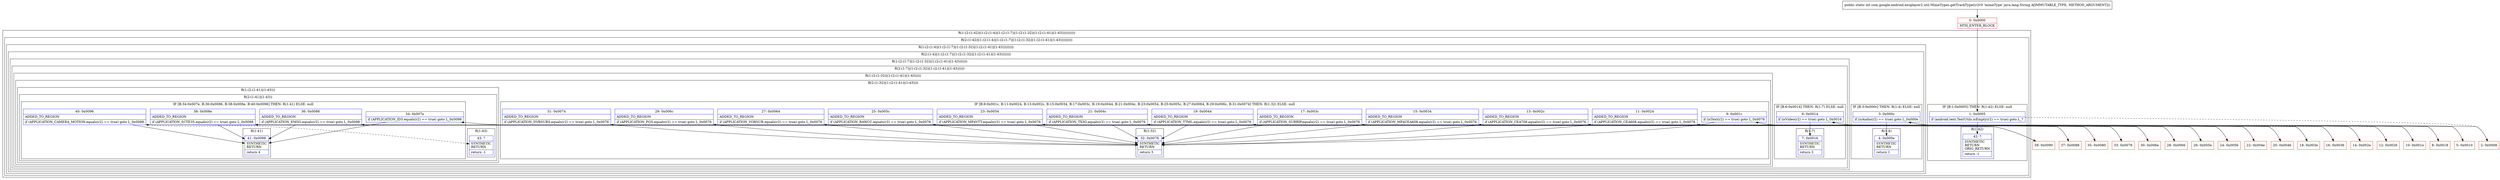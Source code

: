 digraph "CFG forcom.google.android.exoplayer2.util.MimeTypes.getTrackType(Ljava\/lang\/String;)I" {
subgraph cluster_Region_1738179138 {
label = "R(1:(2:(1:42)|(1:(2:(1:4)|(1:(2:(1:7)|(1:(2:(1:32)|(1:(2:(1:41)|(1:43)))))))))))";
node [shape=record,color=blue];
subgraph cluster_Region_961832703 {
label = "R(2:(1:42)|(1:(2:(1:4)|(1:(2:(1:7)|(1:(2:(1:32)|(1:(2:(1:41)|(1:43))))))))))";
node [shape=record,color=blue];
subgraph cluster_IfRegion_2121167164 {
label = "IF [B:1:0x0005] THEN: R(1:42) ELSE: null";
node [shape=record,color=blue];
Node_1 [shape=record,label="{1\:\ 0x0005|if (android.text.TextUtils.isEmpty(r2) == true) goto L_?\l}"];
subgraph cluster_Region_2024257145 {
label = "R(1:42)";
node [shape=record,color=blue];
Node_42 [shape=record,label="{42\:\ ?|SYNTHETIC\lRETURN\lORIG_RETURN\l|return \-1\l}"];
}
}
subgraph cluster_Region_1268560829 {
label = "R(1:(2:(1:4)|(1:(2:(1:7)|(1:(2:(1:32)|(1:(2:(1:41)|(1:43)))))))))";
node [shape=record,color=blue];
subgraph cluster_Region_1373980591 {
label = "R(2:(1:4)|(1:(2:(1:7)|(1:(2:(1:32)|(1:(2:(1:41)|(1:43))))))))";
node [shape=record,color=blue];
subgraph cluster_IfRegion_1544502078 {
label = "IF [B:3:0x000c] THEN: R(1:4) ELSE: null";
node [shape=record,color=blue];
Node_3 [shape=record,label="{3\:\ 0x000c|if (isAudio(r2) == true) goto L_0x000e\l}"];
subgraph cluster_Region_434002616 {
label = "R(1:4)";
node [shape=record,color=blue];
Node_4 [shape=record,label="{4\:\ 0x000e|SYNTHETIC\lRETURN\l|return 1\l}"];
}
}
subgraph cluster_Region_930157413 {
label = "R(1:(2:(1:7)|(1:(2:(1:32)|(1:(2:(1:41)|(1:43)))))))";
node [shape=record,color=blue];
subgraph cluster_Region_1288892955 {
label = "R(2:(1:7)|(1:(2:(1:32)|(1:(2:(1:41)|(1:43))))))";
node [shape=record,color=blue];
subgraph cluster_IfRegion_1763829364 {
label = "IF [B:6:0x0014] THEN: R(1:7) ELSE: null";
node [shape=record,color=blue];
Node_6 [shape=record,label="{6\:\ 0x0014|if (isVideo(r2) == true) goto L_0x0016\l}"];
subgraph cluster_Region_37845618 {
label = "R(1:7)";
node [shape=record,color=blue];
Node_7 [shape=record,label="{7\:\ 0x0016|SYNTHETIC\lRETURN\l|return 2\l}"];
}
}
subgraph cluster_Region_1024764772 {
label = "R(1:(2:(1:32)|(1:(2:(1:41)|(1:43)))))";
node [shape=record,color=blue];
subgraph cluster_Region_1720571127 {
label = "R(2:(1:32)|(1:(2:(1:41)|(1:43))))";
node [shape=record,color=blue];
subgraph cluster_IfRegion_16354324 {
label = "IF [B:9:0x001c, B:11:0x0024, B:13:0x002c, B:15:0x0034, B:17:0x003c, B:19:0x0044, B:21:0x004c, B:23:0x0054, B:25:0x005c, B:27:0x0064, B:29:0x006c, B:31:0x0074] THEN: R(1:32) ELSE: null";
node [shape=record,color=blue];
Node_9 [shape=record,label="{9\:\ 0x001c|if (isText(r2) == true) goto L_0x0076\l}"];
Node_11 [shape=record,label="{11\:\ 0x0024|ADDED_TO_REGION\l|if (APPLICATION_CEA608.equals(r2) == true) goto L_0x0076\l}"];
Node_13 [shape=record,label="{13\:\ 0x002c|ADDED_TO_REGION\l|if (APPLICATION_CEA708.equals(r2) == true) goto L_0x0076\l}"];
Node_15 [shape=record,label="{15\:\ 0x0034|ADDED_TO_REGION\l|if (APPLICATION_MP4CEA608.equals(r2) == true) goto L_0x0076\l}"];
Node_17 [shape=record,label="{17\:\ 0x003c|ADDED_TO_REGION\l|if (APPLICATION_SUBRIP.equals(r2) == true) goto L_0x0076\l}"];
Node_19 [shape=record,label="{19\:\ 0x0044|ADDED_TO_REGION\l|if (APPLICATION_TTML.equals(r2) == true) goto L_0x0076\l}"];
Node_21 [shape=record,label="{21\:\ 0x004c|ADDED_TO_REGION\l|if (APPLICATION_TX3G.equals(r2) == true) goto L_0x0076\l}"];
Node_23 [shape=record,label="{23\:\ 0x0054|ADDED_TO_REGION\l|if (APPLICATION_MP4VTT.equals(r2) == true) goto L_0x0076\l}"];
Node_25 [shape=record,label="{25\:\ 0x005c|ADDED_TO_REGION\l|if (APPLICATION_RAWCC.equals(r2) == true) goto L_0x0076\l}"];
Node_27 [shape=record,label="{27\:\ 0x0064|ADDED_TO_REGION\l|if (APPLICATION_VOBSUB.equals(r2) == true) goto L_0x0076\l}"];
Node_29 [shape=record,label="{29\:\ 0x006c|ADDED_TO_REGION\l|if (APPLICATION_PGS.equals(r2) == true) goto L_0x0076\l}"];
Node_31 [shape=record,label="{31\:\ 0x0074|ADDED_TO_REGION\l|if (APPLICATION_DVBSUBS.equals(r2) == true) goto L_0x0076\l}"];
subgraph cluster_Region_157480083 {
label = "R(1:32)";
node [shape=record,color=blue];
Node_32 [shape=record,label="{32\:\ 0x0076|SYNTHETIC\lRETURN\l|return 3\l}"];
}
}
subgraph cluster_Region_288698704 {
label = "R(1:(2:(1:41)|(1:43)))";
node [shape=record,color=blue];
subgraph cluster_Region_420967917 {
label = "R(2:(1:41)|(1:43))";
node [shape=record,color=blue];
subgraph cluster_IfRegion_1430438903 {
label = "IF [B:34:0x007e, B:36:0x0086, B:38:0x008e, B:40:0x0096] THEN: R(1:41) ELSE: null";
node [shape=record,color=blue];
Node_34 [shape=record,label="{34\:\ 0x007e|if (APPLICATION_ID3.equals(r2) == true) goto L_0x0098\l}"];
Node_36 [shape=record,label="{36\:\ 0x0086|ADDED_TO_REGION\l|if (APPLICATION_EMSG.equals(r2) == true) goto L_0x0098\l}"];
Node_38 [shape=record,label="{38\:\ 0x008e|ADDED_TO_REGION\l|if (APPLICATION_SCTE35.equals(r2) == true) goto L_0x0098\l}"];
Node_40 [shape=record,label="{40\:\ 0x0096|ADDED_TO_REGION\l|if (APPLICATION_CAMERA_MOTION.equals(r2) == true) goto L_0x0098\l}"];
subgraph cluster_Region_1268413344 {
label = "R(1:41)";
node [shape=record,color=blue];
Node_41 [shape=record,label="{41\:\ 0x0098|SYNTHETIC\lRETURN\l|return 4\l}"];
}
}
subgraph cluster_Region_1939694642 {
label = "R(1:43)";
node [shape=record,color=blue];
Node_43 [shape=record,label="{43\:\ ?|SYNTHETIC\lRETURN\l|return \-1\l}"];
}
}
}
}
}
}
}
}
}
}
}
Node_0 [shape=record,color=red,label="{0\:\ 0x0000|MTH_ENTER_BLOCK\l}"];
Node_2 [shape=record,color=red,label="{2\:\ 0x0008}"];
Node_5 [shape=record,color=red,label="{5\:\ 0x0010}"];
Node_8 [shape=record,color=red,label="{8\:\ 0x0018}"];
Node_10 [shape=record,color=red,label="{10\:\ 0x001e}"];
Node_12 [shape=record,color=red,label="{12\:\ 0x0026}"];
Node_14 [shape=record,color=red,label="{14\:\ 0x002e}"];
Node_16 [shape=record,color=red,label="{16\:\ 0x0036}"];
Node_18 [shape=record,color=red,label="{18\:\ 0x003e}"];
Node_20 [shape=record,color=red,label="{20\:\ 0x0046}"];
Node_22 [shape=record,color=red,label="{22\:\ 0x004e}"];
Node_24 [shape=record,color=red,label="{24\:\ 0x0056}"];
Node_26 [shape=record,color=red,label="{26\:\ 0x005e}"];
Node_28 [shape=record,color=red,label="{28\:\ 0x0066}"];
Node_30 [shape=record,color=red,label="{30\:\ 0x006e}"];
Node_33 [shape=record,color=red,label="{33\:\ 0x0078}"];
Node_35 [shape=record,color=red,label="{35\:\ 0x0080}"];
Node_37 [shape=record,color=red,label="{37\:\ 0x0088}"];
Node_39 [shape=record,color=red,label="{39\:\ 0x0090}"];
MethodNode[shape=record,label="{public static int com.google.android.exoplayer2.util.MimeTypes.getTrackType((r2v0 'mimeType' java.lang.String A[IMMUTABLE_TYPE, METHOD_ARGUMENT])) }"];
MethodNode -> Node_0;
Node_1 -> Node_2[style=dashed];
Node_1 -> Node_42;
Node_3 -> Node_4;
Node_3 -> Node_5[style=dashed];
Node_6 -> Node_7;
Node_6 -> Node_8[style=dashed];
Node_9 -> Node_10[style=dashed];
Node_9 -> Node_32;
Node_11 -> Node_12[style=dashed];
Node_11 -> Node_32;
Node_13 -> Node_14[style=dashed];
Node_13 -> Node_32;
Node_15 -> Node_16[style=dashed];
Node_15 -> Node_32;
Node_17 -> Node_18[style=dashed];
Node_17 -> Node_32;
Node_19 -> Node_20[style=dashed];
Node_19 -> Node_32;
Node_21 -> Node_22[style=dashed];
Node_21 -> Node_32;
Node_23 -> Node_24[style=dashed];
Node_23 -> Node_32;
Node_25 -> Node_26[style=dashed];
Node_25 -> Node_32;
Node_27 -> Node_28[style=dashed];
Node_27 -> Node_32;
Node_29 -> Node_30[style=dashed];
Node_29 -> Node_32;
Node_31 -> Node_32;
Node_31 -> Node_33[style=dashed];
Node_34 -> Node_35[style=dashed];
Node_34 -> Node_41;
Node_36 -> Node_37[style=dashed];
Node_36 -> Node_41;
Node_38 -> Node_39[style=dashed];
Node_38 -> Node_41;
Node_40 -> Node_41;
Node_40 -> Node_43[style=dashed];
Node_0 -> Node_1;
Node_2 -> Node_3;
Node_5 -> Node_6;
Node_8 -> Node_9;
Node_10 -> Node_11;
Node_12 -> Node_13;
Node_14 -> Node_15;
Node_16 -> Node_17;
Node_18 -> Node_19;
Node_20 -> Node_21;
Node_22 -> Node_23;
Node_24 -> Node_25;
Node_26 -> Node_27;
Node_28 -> Node_29;
Node_30 -> Node_31;
Node_33 -> Node_34;
Node_35 -> Node_36;
Node_37 -> Node_38;
Node_39 -> Node_40;
}

